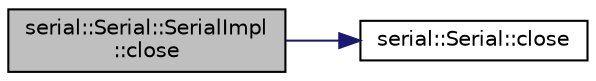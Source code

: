 digraph "serial::Serial::SerialImpl::close"
{
 // LATEX_PDF_SIZE
  edge [fontname="Helvetica",fontsize="10",labelfontname="Helvetica",labelfontsize="10"];
  node [fontname="Helvetica",fontsize="10",shape=record];
  rankdir="LR";
  Node1 [label="serial::Serial::SerialImpl\l::close",height=0.2,width=0.4,color="black", fillcolor="grey75", style="filled", fontcolor="black",tooltip=" "];
  Node1 -> Node2 [color="midnightblue",fontsize="10",style="solid",fontname="Helvetica"];
  Node2 [label="serial::Serial::close",height=0.2,width=0.4,color="black", fillcolor="white", style="filled",URL="$classserial_1_1_serial.html#afbe59407e718bc3d22ea4a67b304db6c",tooltip=" "];
}
